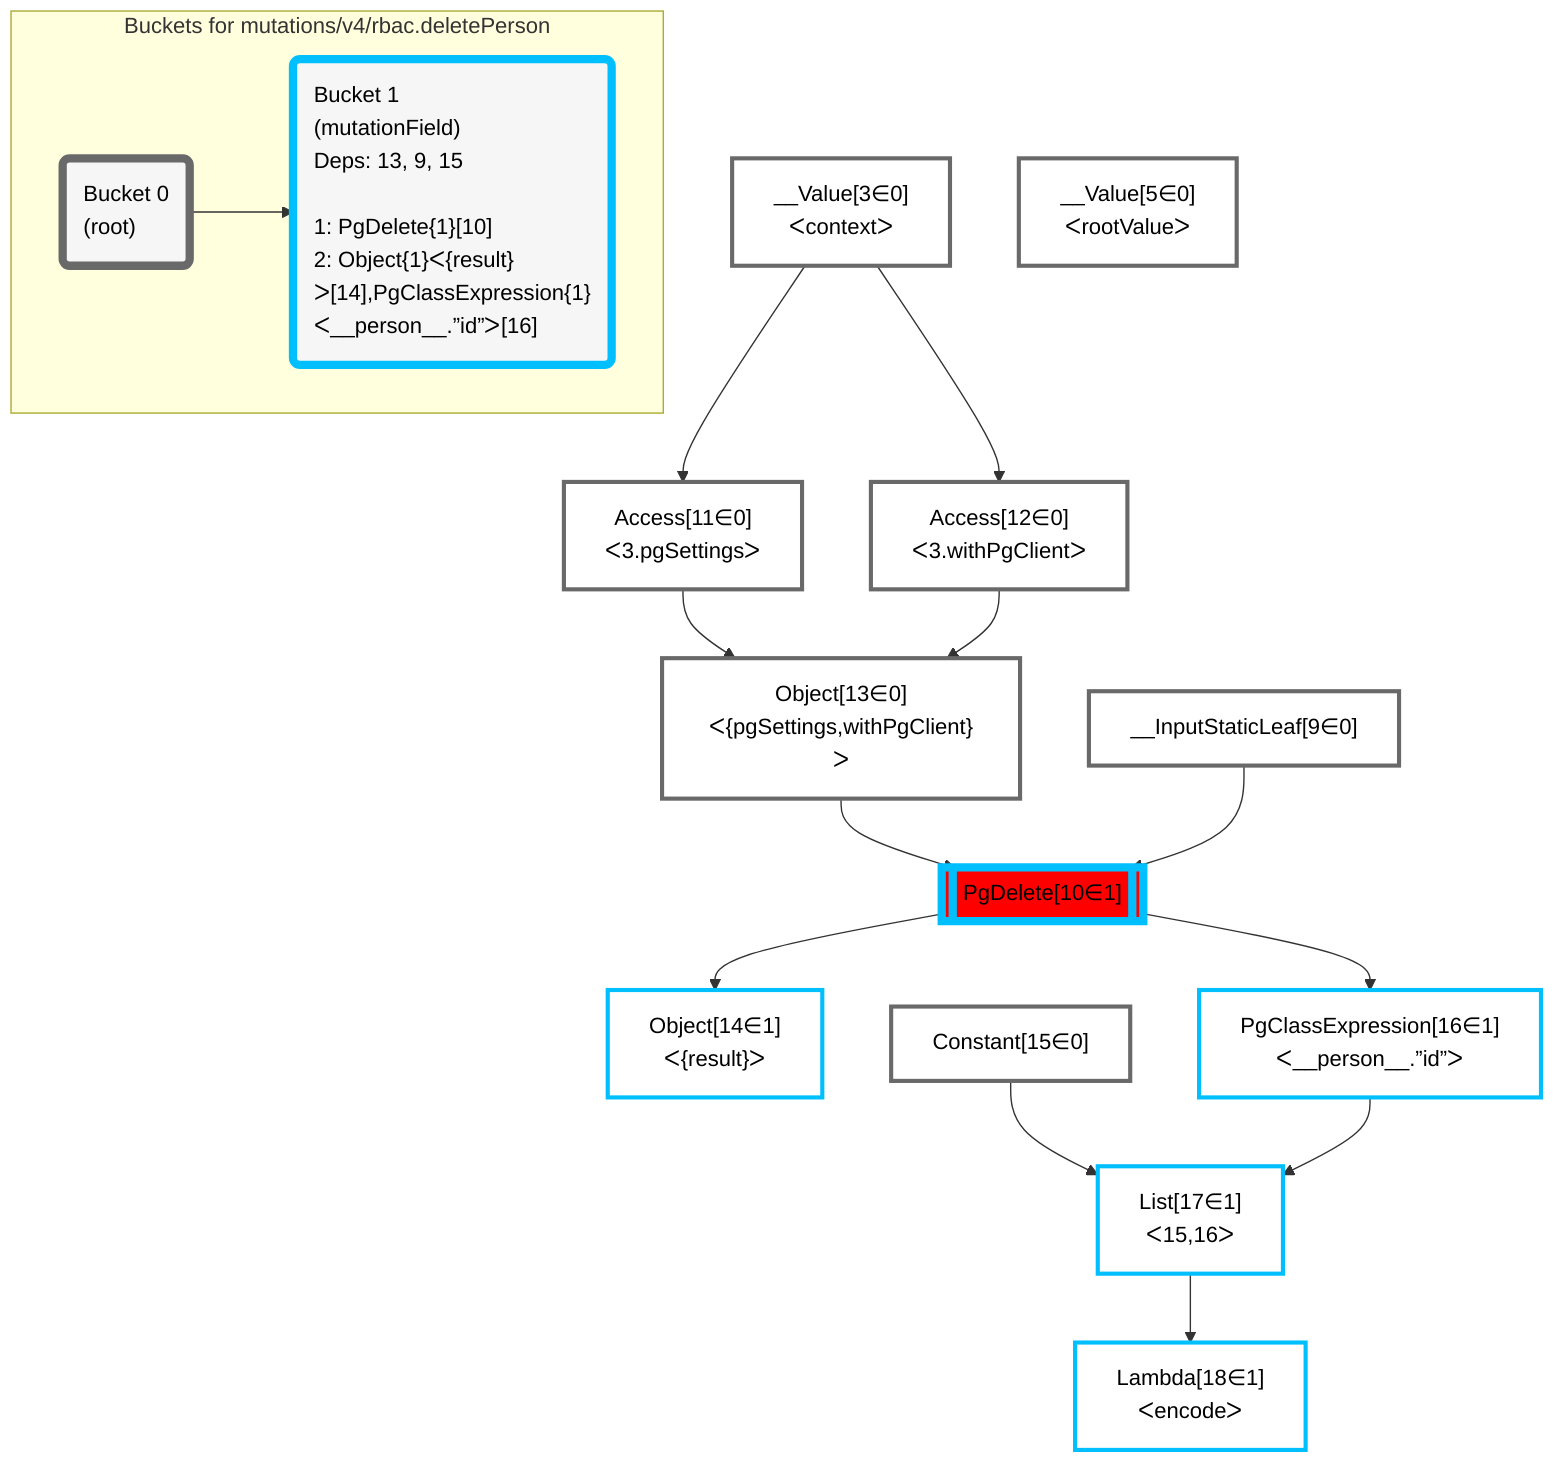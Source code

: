 graph TD
    classDef path fill:#eee,stroke:#000,color:#000
    classDef plan fill:#fff,stroke-width:3px,color:#000
    classDef itemplan fill:#fff,stroke-width:6px,color:#000
    classDef sideeffectplan fill:#f00,stroke-width:6px,color:#000
    classDef bucket fill:#f6f6f6,color:#000,stroke-width:6px,text-align:left


    %% define steps
    __Value3["__Value[3∈0]<br />ᐸcontextᐳ"]:::plan
    __Value5["__Value[5∈0]<br />ᐸrootValueᐳ"]:::plan
    __InputStaticLeaf9["__InputStaticLeaf[9∈0]"]:::plan
    Access11["Access[11∈0]<br />ᐸ3.pgSettingsᐳ"]:::plan
    Access12["Access[12∈0]<br />ᐸ3.withPgClientᐳ"]:::plan
    Object13["Object[13∈0]<br />ᐸ{pgSettings,withPgClient}ᐳ"]:::plan
    PgDelete10[["PgDelete[10∈1]"]]:::sideeffectplan
    Object14["Object[14∈1]<br />ᐸ{result}ᐳ"]:::plan
    Constant15["Constant[15∈0]"]:::plan
    PgClassExpression16["PgClassExpression[16∈1]<br />ᐸ__person__.”id”ᐳ"]:::plan
    List17["List[17∈1]<br />ᐸ15,16ᐳ"]:::plan
    Lambda18["Lambda[18∈1]<br />ᐸencodeᐳ"]:::plan

    %% plan dependencies
    __Value3 --> Access11
    __Value3 --> Access12
    Access11 & Access12 --> Object13
    Object13 & __InputStaticLeaf9 --> PgDelete10
    PgDelete10 --> Object14
    PgDelete10 --> PgClassExpression16
    Constant15 & PgClassExpression16 --> List17
    List17 --> Lambda18

    %% plan-to-path relationships

    subgraph "Buckets for mutations/v4/rbac.deletePerson"
    Bucket0("Bucket 0<br />(root)"):::bucket
    classDef bucket0 stroke:#696969
    class Bucket0,__Value3,__Value5,__InputStaticLeaf9,Access11,Access12,Object13,Constant15 bucket0
    Bucket1("Bucket 1<br />(mutationField)<br />Deps: 13, 9, 15<br /><br />1: PgDelete{1}[10]<br />2: Object{1}ᐸ{result}ᐳ[14],PgClassExpression{1}ᐸ__person__.”id”ᐳ[16]"):::bucket
    classDef bucket1 stroke:#00bfff
    class Bucket1,PgDelete10,Object14,PgClassExpression16,List17,Lambda18 bucket1
    Bucket0 --> Bucket1
    end